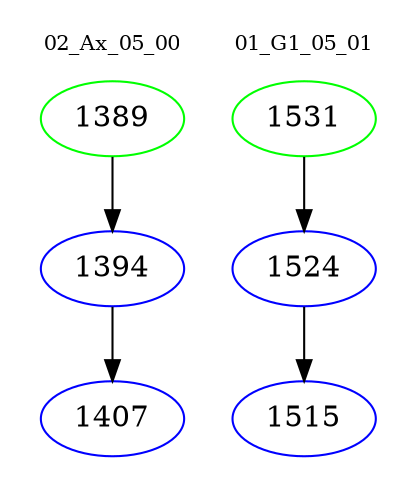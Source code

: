 digraph{
subgraph cluster_0 {
color = white
label = "02_Ax_05_00";
fontsize=10;
T0_1389 [label="1389", color="green"]
T0_1389 -> T0_1394 [color="black"]
T0_1394 [label="1394", color="blue"]
T0_1394 -> T0_1407 [color="black"]
T0_1407 [label="1407", color="blue"]
}
subgraph cluster_1 {
color = white
label = "01_G1_05_01";
fontsize=10;
T1_1531 [label="1531", color="green"]
T1_1531 -> T1_1524 [color="black"]
T1_1524 [label="1524", color="blue"]
T1_1524 -> T1_1515 [color="black"]
T1_1515 [label="1515", color="blue"]
}
}
